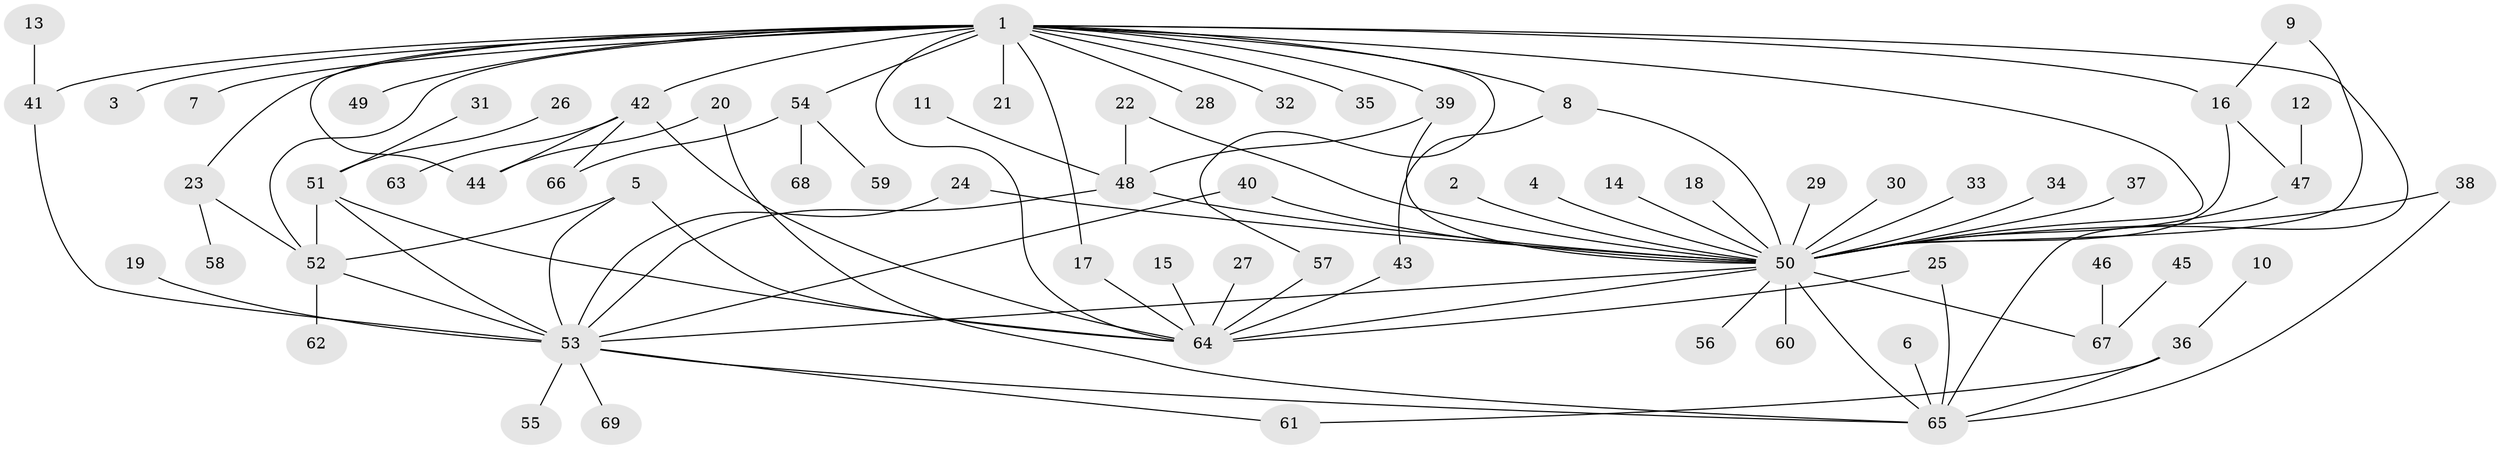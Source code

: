 // original degree distribution, {25: 0.007246376811594203, 4: 0.07971014492753623, 29: 0.007246376811594203, 11: 0.007246376811594203, 2: 0.2028985507246377, 1: 0.4782608695652174, 5: 0.036231884057971016, 3: 0.15217391304347827, 6: 0.014492753623188406, 8: 0.007246376811594203, 13: 0.007246376811594203}
// Generated by graph-tools (version 1.1) at 2025/26/03/09/25 03:26:01]
// undirected, 69 vertices, 98 edges
graph export_dot {
graph [start="1"]
  node [color=gray90,style=filled];
  1;
  2;
  3;
  4;
  5;
  6;
  7;
  8;
  9;
  10;
  11;
  12;
  13;
  14;
  15;
  16;
  17;
  18;
  19;
  20;
  21;
  22;
  23;
  24;
  25;
  26;
  27;
  28;
  29;
  30;
  31;
  32;
  33;
  34;
  35;
  36;
  37;
  38;
  39;
  40;
  41;
  42;
  43;
  44;
  45;
  46;
  47;
  48;
  49;
  50;
  51;
  52;
  53;
  54;
  55;
  56;
  57;
  58;
  59;
  60;
  61;
  62;
  63;
  64;
  65;
  66;
  67;
  68;
  69;
  1 -- 3 [weight=1.0];
  1 -- 7 [weight=1.0];
  1 -- 8 [weight=2.0];
  1 -- 16 [weight=1.0];
  1 -- 17 [weight=1.0];
  1 -- 21 [weight=1.0];
  1 -- 23 [weight=1.0];
  1 -- 28 [weight=1.0];
  1 -- 32 [weight=1.0];
  1 -- 35 [weight=1.0];
  1 -- 39 [weight=1.0];
  1 -- 41 [weight=1.0];
  1 -- 42 [weight=2.0];
  1 -- 44 [weight=1.0];
  1 -- 49 [weight=1.0];
  1 -- 50 [weight=2.0];
  1 -- 52 [weight=1.0];
  1 -- 54 [weight=2.0];
  1 -- 57 [weight=1.0];
  1 -- 64 [weight=1.0];
  1 -- 65 [weight=1.0];
  2 -- 50 [weight=1.0];
  4 -- 50 [weight=1.0];
  5 -- 52 [weight=1.0];
  5 -- 53 [weight=1.0];
  5 -- 64 [weight=1.0];
  6 -- 65 [weight=1.0];
  8 -- 43 [weight=1.0];
  8 -- 50 [weight=1.0];
  9 -- 16 [weight=1.0];
  9 -- 50 [weight=1.0];
  10 -- 36 [weight=1.0];
  11 -- 48 [weight=1.0];
  12 -- 47 [weight=1.0];
  13 -- 41 [weight=1.0];
  14 -- 50 [weight=1.0];
  15 -- 64 [weight=1.0];
  16 -- 47 [weight=1.0];
  16 -- 50 [weight=2.0];
  17 -- 64 [weight=1.0];
  18 -- 50 [weight=1.0];
  19 -- 53 [weight=1.0];
  20 -- 44 [weight=1.0];
  20 -- 65 [weight=1.0];
  22 -- 48 [weight=1.0];
  22 -- 50 [weight=1.0];
  23 -- 52 [weight=1.0];
  23 -- 58 [weight=1.0];
  24 -- 50 [weight=1.0];
  24 -- 53 [weight=1.0];
  25 -- 64 [weight=1.0];
  25 -- 65 [weight=1.0];
  26 -- 51 [weight=1.0];
  27 -- 64 [weight=1.0];
  29 -- 50 [weight=1.0];
  30 -- 50 [weight=1.0];
  31 -- 51 [weight=1.0];
  33 -- 50 [weight=1.0];
  34 -- 50 [weight=1.0];
  36 -- 61 [weight=1.0];
  36 -- 65 [weight=1.0];
  37 -- 50 [weight=1.0];
  38 -- 50 [weight=1.0];
  38 -- 65 [weight=1.0];
  39 -- 48 [weight=1.0];
  39 -- 50 [weight=1.0];
  40 -- 50 [weight=1.0];
  40 -- 53 [weight=1.0];
  41 -- 53 [weight=1.0];
  42 -- 44 [weight=1.0];
  42 -- 63 [weight=1.0];
  42 -- 64 [weight=1.0];
  42 -- 66 [weight=1.0];
  43 -- 64 [weight=1.0];
  45 -- 67 [weight=1.0];
  46 -- 67 [weight=1.0];
  47 -- 50 [weight=1.0];
  48 -- 50 [weight=1.0];
  48 -- 53 [weight=1.0];
  50 -- 53 [weight=1.0];
  50 -- 56 [weight=1.0];
  50 -- 60 [weight=1.0];
  50 -- 64 [weight=2.0];
  50 -- 65 [weight=1.0];
  50 -- 67 [weight=1.0];
  51 -- 52 [weight=1.0];
  51 -- 53 [weight=1.0];
  51 -- 64 [weight=1.0];
  52 -- 53 [weight=1.0];
  52 -- 62 [weight=1.0];
  53 -- 55 [weight=1.0];
  53 -- 61 [weight=1.0];
  53 -- 65 [weight=1.0];
  53 -- 69 [weight=1.0];
  54 -- 59 [weight=1.0];
  54 -- 66 [weight=1.0];
  54 -- 68 [weight=1.0];
  57 -- 64 [weight=1.0];
}
